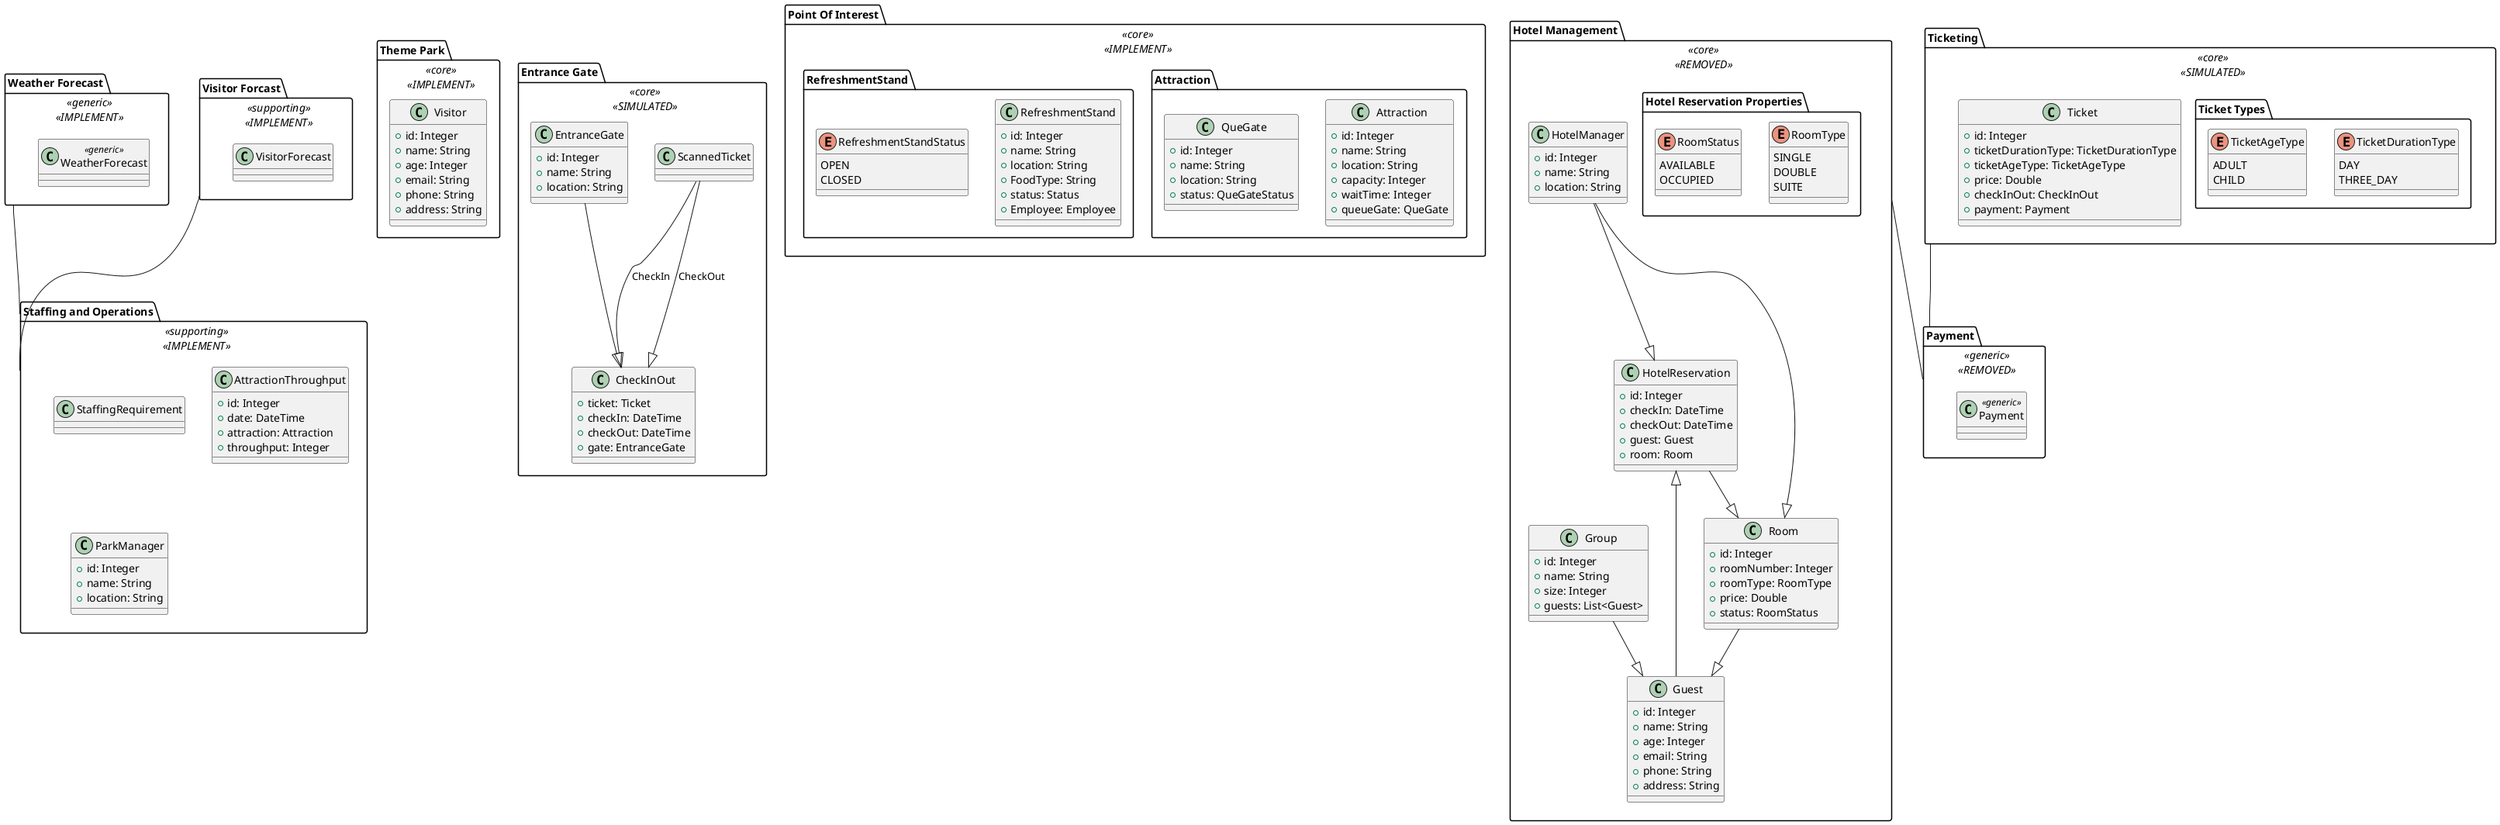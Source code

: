 @startuml Contexts



package "Theme Park" <<core>><<IMPLEMENT>>{
  class Visitor{
    +id: Integer
    +name: String
    +age: Integer
    +email: String
    +phone: String
    +address: String
  }
}

package "Entrance Gate" <<core>><<SIMULATED>>{
  class ScannedTicket{

  }
  class EntranceGate{
    +id: Integer
    +name: String
    +location: String
  }

  class CheckInOut {
    +ticket: Ticket
    +checkIn: DateTime
    +checkOut: DateTime
    +gate: EntranceGate
  }
}



package "Point Of Interest" <<core>><<IMPLEMENT>>{
    package "Attraction"{
      class Attraction{
        +id: Integer
        +name: String
        +location: String
        +capacity: Integer
        +waitTime: Integer
        +queueGate: QueGate
      }
      class QueGate{
        +id: Integer
        +name: String
        +location: String
        +status: QueGateStatus
      }
    }
    package "RefreshmentStand"{
      class RefreshmentStand {
          +id: Integer
          +name: String
          +location: String
          +FoodType: String
          +status: Status
          +Employee: Employee
        }
        enum RefreshmentStandStatus{
          OPEN
          CLOSED
        }
    }
  
}

package "Hotel Management" <<core>><<REMOVED>>{
  class HotelReservation{
    +id: Integer
    +checkIn: DateTime
    +checkOut: DateTime
    +guest: Guest
    +room: Room
  }
  class Room{
    +id: Integer
    +roomNumber: Integer
    +roomType: RoomType
    +price: Double
    +status: RoomStatus
  }
  class Guest{
    +id: Integer
    +name: String
    +age: Integer
    +email: String
    +phone: String
    +address: String
  }
  class HotelManager{
    +id: Integer
    +name: String
    +location: String
  }
  class Group{
    +id: Integer
    +name: String
    +size: Integer
    +guests: List<Guest>
  }
  package "Hotel Reservation Properties"{
    enum RoomType{
      SINGLE
      DOUBLE
      SUITE
    }
    enum RoomStatus{
      AVAILABLE
      OCCUPIED
    }
  }
}


package "Ticketing" <<core>><<SIMULATED>>{

  package "Ticket Types"{
    enum TicketDurationType {
      DAY
      THREE_DAY
    }

    enum TicketAgeType {
      ADULT
      CHILD
    }
  }

  class Ticket {
      +id: Integer
      +ticketDurationType: TicketDurationType
      +ticketAgeType: TicketAgeType
      +price: Double
      +checkInOut: CheckInOut
      +payment: Payment
  }

}

package "Weather Forecast" <<generic>><<IMPLEMENT>>{
  class WeatherForecast <<generic>>{
  }
}

package "Visitor Forcast"<<supporting>><<IMPLEMENT>>{
  class VisitorForecast {
  }
}



package "Staffing and Operations" <<supporting>><<IMPLEMENT>>{
    class StaffingRequirement
    class AttractionThroughput {
      +id: Integer
      +date: DateTime
      +attraction: Attraction
      +throughput: Integer
    }
    class ParkManager{
      +id: Integer
      +name: String
      +location: String
    }
  }

package "Payment"<<generic>><<REMOVED>>{
  class Payment <<generic>>{
  }
}


Guest --|> HotelReservation 
HotelManager --|> HotelReservation 
HotelManager --|> Room 
HotelReservation --|> Room 
Room --|> Guest 
Group --|> Guest 


EntranceGate --|> CheckInOut

ScannedTicket --|> CheckInOut : "CheckIn"
ScannedTicket --|> CheckInOut : "CheckOut"


"Visitor Forcast" -- "Staffing and Operations"
"Weather Forecast" -- "Staffing and Operations"

"Hotel Management" -- "Payment"
"Ticketing" -- "Payment"



@enduml
